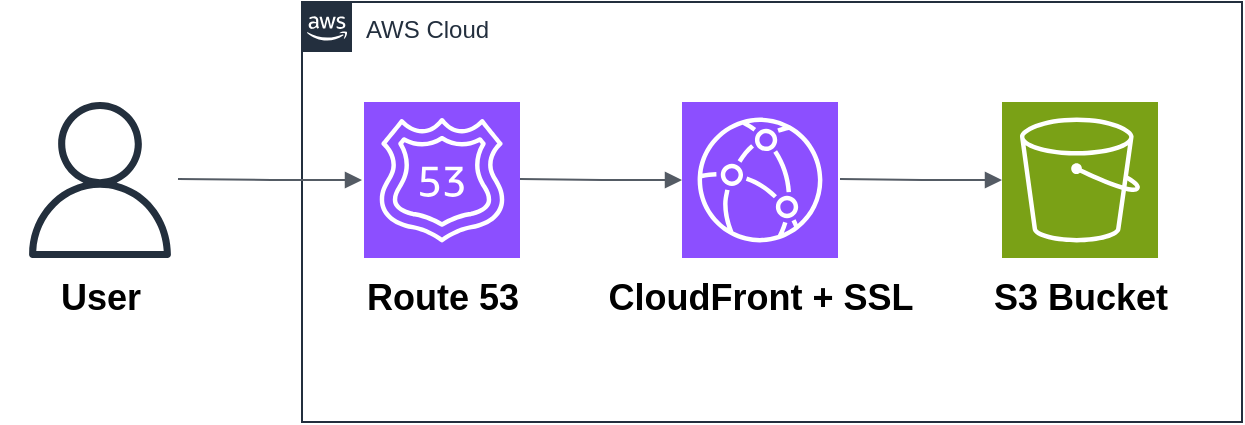 <mxfile version="28.1.0">
  <diagram name="Static Website Hosting" id="4VWO2LygceVq0mQT5FDj">
    <mxGraphModel dx="1042" dy="562" grid="1" gridSize="10" guides="1" tooltips="1" connect="1" arrows="1" fold="1" page="1" pageScale="1" pageWidth="827" pageHeight="1169" math="0" shadow="0">
      <root>
        <mxCell id="0" />
        <mxCell id="1" parent="0" />
        <mxCell id="mCKc68bSrD872FywqdYA-8" value="AWS Cloud" style="points=[[0,0],[0.25,0],[0.5,0],[0.75,0],[1,0],[1,0.25],[1,0.5],[1,0.75],[1,1],[0.75,1],[0.5,1],[0.25,1],[0,1],[0,0.75],[0,0.5],[0,0.25]];outlineConnect=0;gradientColor=none;html=1;whiteSpace=wrap;fontSize=12;fontStyle=0;container=1;pointerEvents=0;collapsible=0;recursiveResize=0;shape=mxgraph.aws4.group;grIcon=mxgraph.aws4.group_aws_cloud_alt;strokeColor=#232F3E;fillColor=none;verticalAlign=top;align=left;spacingLeft=30;fontColor=#232F3E;dashed=0;" vertex="1" parent="1">
          <mxGeometry x="170" y="270" width="470" height="210" as="geometry" />
        </mxCell>
        <mxCell id="mCKc68bSrD872FywqdYA-11" value="" style="sketch=0;points=[[0,0,0],[0.25,0,0],[0.5,0,0],[0.75,0,0],[1,0,0],[0,1,0],[0.25,1,0],[0.5,1,0],[0.75,1,0],[1,1,0],[0,0.25,0],[0,0.5,0],[0,0.75,0],[1,0.25,0],[1,0.5,0],[1,0.75,0]];outlineConnect=0;fontColor=#232F3E;fillColor=#8C4FFF;strokeColor=#ffffff;dashed=0;verticalLabelPosition=bottom;verticalAlign=top;align=center;html=1;fontSize=12;fontStyle=0;aspect=fixed;shape=mxgraph.aws4.resourceIcon;resIcon=mxgraph.aws4.route_53;" vertex="1" parent="mCKc68bSrD872FywqdYA-8">
          <mxGeometry x="31" y="50" width="78" height="78" as="geometry" />
        </mxCell>
        <mxCell id="mCKc68bSrD872FywqdYA-12" value="" style="sketch=0;points=[[0,0,0],[0.25,0,0],[0.5,0,0],[0.75,0,0],[1,0,0],[0,1,0],[0.25,1,0],[0.5,1,0],[0.75,1,0],[1,1,0],[0,0.25,0],[0,0.5,0],[0,0.75,0],[1,0.25,0],[1,0.5,0],[1,0.75,0]];outlineConnect=0;fontColor=#232F3E;fillColor=#7AA116;strokeColor=#ffffff;dashed=0;verticalLabelPosition=bottom;verticalAlign=top;align=center;html=1;fontSize=12;fontStyle=0;aspect=fixed;shape=mxgraph.aws4.resourceIcon;resIcon=mxgraph.aws4.s3;" vertex="1" parent="mCKc68bSrD872FywqdYA-8">
          <mxGeometry x="350" y="50" width="78" height="78" as="geometry" />
        </mxCell>
        <mxCell id="mCKc68bSrD872FywqdYA-13" value="" style="sketch=0;points=[[0,0,0],[0.25,0,0],[0.5,0,0],[0.75,0,0],[1,0,0],[0,1,0],[0.25,1,0],[0.5,1,0],[0.75,1,0],[1,1,0],[0,0.25,0],[0,0.5,0],[0,0.75,0],[1,0.25,0],[1,0.5,0],[1,0.75,0]];outlineConnect=0;fontColor=#232F3E;fillColor=#8C4FFF;strokeColor=#ffffff;dashed=0;verticalLabelPosition=bottom;verticalAlign=top;align=center;html=1;fontSize=12;fontStyle=0;aspect=fixed;shape=mxgraph.aws4.resourceIcon;resIcon=mxgraph.aws4.cloudfront;" vertex="1" parent="mCKc68bSrD872FywqdYA-8">
          <mxGeometry x="190" y="50" width="78" height="78" as="geometry" />
        </mxCell>
        <mxCell id="mCKc68bSrD872FywqdYA-15" value="Route 53" style="text;strokeColor=none;fillColor=none;html=1;fontSize=18;fontStyle=1;verticalAlign=middle;align=center;" vertex="1" parent="mCKc68bSrD872FywqdYA-8">
          <mxGeometry x="20" y="128" width="100" height="40" as="geometry" />
        </mxCell>
        <mxCell id="mCKc68bSrD872FywqdYA-18" value="CloudFront + SSL" style="text;strokeColor=none;fillColor=none;html=1;fontSize=18;fontStyle=1;verticalAlign=middle;align=center;" vertex="1" parent="mCKc68bSrD872FywqdYA-8">
          <mxGeometry x="179" y="128" width="100" height="40" as="geometry" />
        </mxCell>
        <mxCell id="mCKc68bSrD872FywqdYA-26" value="S3 Bucket" style="text;strokeColor=none;fillColor=none;html=1;fontSize=18;fontStyle=1;verticalAlign=middle;align=center;" vertex="1" parent="mCKc68bSrD872FywqdYA-8">
          <mxGeometry x="339" y="128" width="100" height="40" as="geometry" />
        </mxCell>
        <mxCell id="mCKc68bSrD872FywqdYA-31" value="" style="edgeStyle=orthogonalEdgeStyle;html=1;endArrow=block;elbow=vertical;startArrow=none;endFill=1;strokeColor=#545B64;rounded=0;" edge="1" parent="mCKc68bSrD872FywqdYA-8">
          <mxGeometry width="100" relative="1" as="geometry">
            <mxPoint x="109" y="88.5" as="sourcePoint" />
            <mxPoint x="190" y="89" as="targetPoint" />
          </mxGeometry>
        </mxCell>
        <mxCell id="mCKc68bSrD872FywqdYA-32" value="" style="edgeStyle=orthogonalEdgeStyle;html=1;endArrow=block;elbow=vertical;startArrow=none;endFill=1;strokeColor=#545B64;rounded=0;" edge="1" parent="mCKc68bSrD872FywqdYA-8">
          <mxGeometry width="100" relative="1" as="geometry">
            <mxPoint x="269" y="88.5" as="sourcePoint" />
            <mxPoint x="350" y="89" as="targetPoint" />
          </mxGeometry>
        </mxCell>
        <mxCell id="mCKc68bSrD872FywqdYA-9" value="" style="sketch=0;outlineConnect=0;fontColor=#232F3E;gradientColor=none;fillColor=#232F3D;strokeColor=none;dashed=0;verticalLabelPosition=bottom;verticalAlign=top;align=center;html=1;fontSize=12;fontStyle=0;aspect=fixed;pointerEvents=1;shape=mxgraph.aws4.user;" vertex="1" parent="1">
          <mxGeometry x="30" y="320" width="78" height="78" as="geometry" />
        </mxCell>
        <mxCell id="mCKc68bSrD872FywqdYA-28" value="User" style="text;strokeColor=none;fillColor=none;html=1;fontSize=18;fontStyle=1;verticalAlign=middle;align=center;" vertex="1" parent="1">
          <mxGeometry x="19" y="398" width="100" height="40" as="geometry" />
        </mxCell>
        <mxCell id="mCKc68bSrD872FywqdYA-30" value="" style="edgeStyle=orthogonalEdgeStyle;html=1;endArrow=block;elbow=vertical;startArrow=none;endFill=1;strokeColor=#545B64;rounded=0;" edge="1" parent="1">
          <mxGeometry width="100" relative="1" as="geometry">
            <mxPoint x="108" y="358.5" as="sourcePoint" />
            <mxPoint x="200" y="359" as="targetPoint" />
          </mxGeometry>
        </mxCell>
      </root>
    </mxGraphModel>
  </diagram>
</mxfile>
